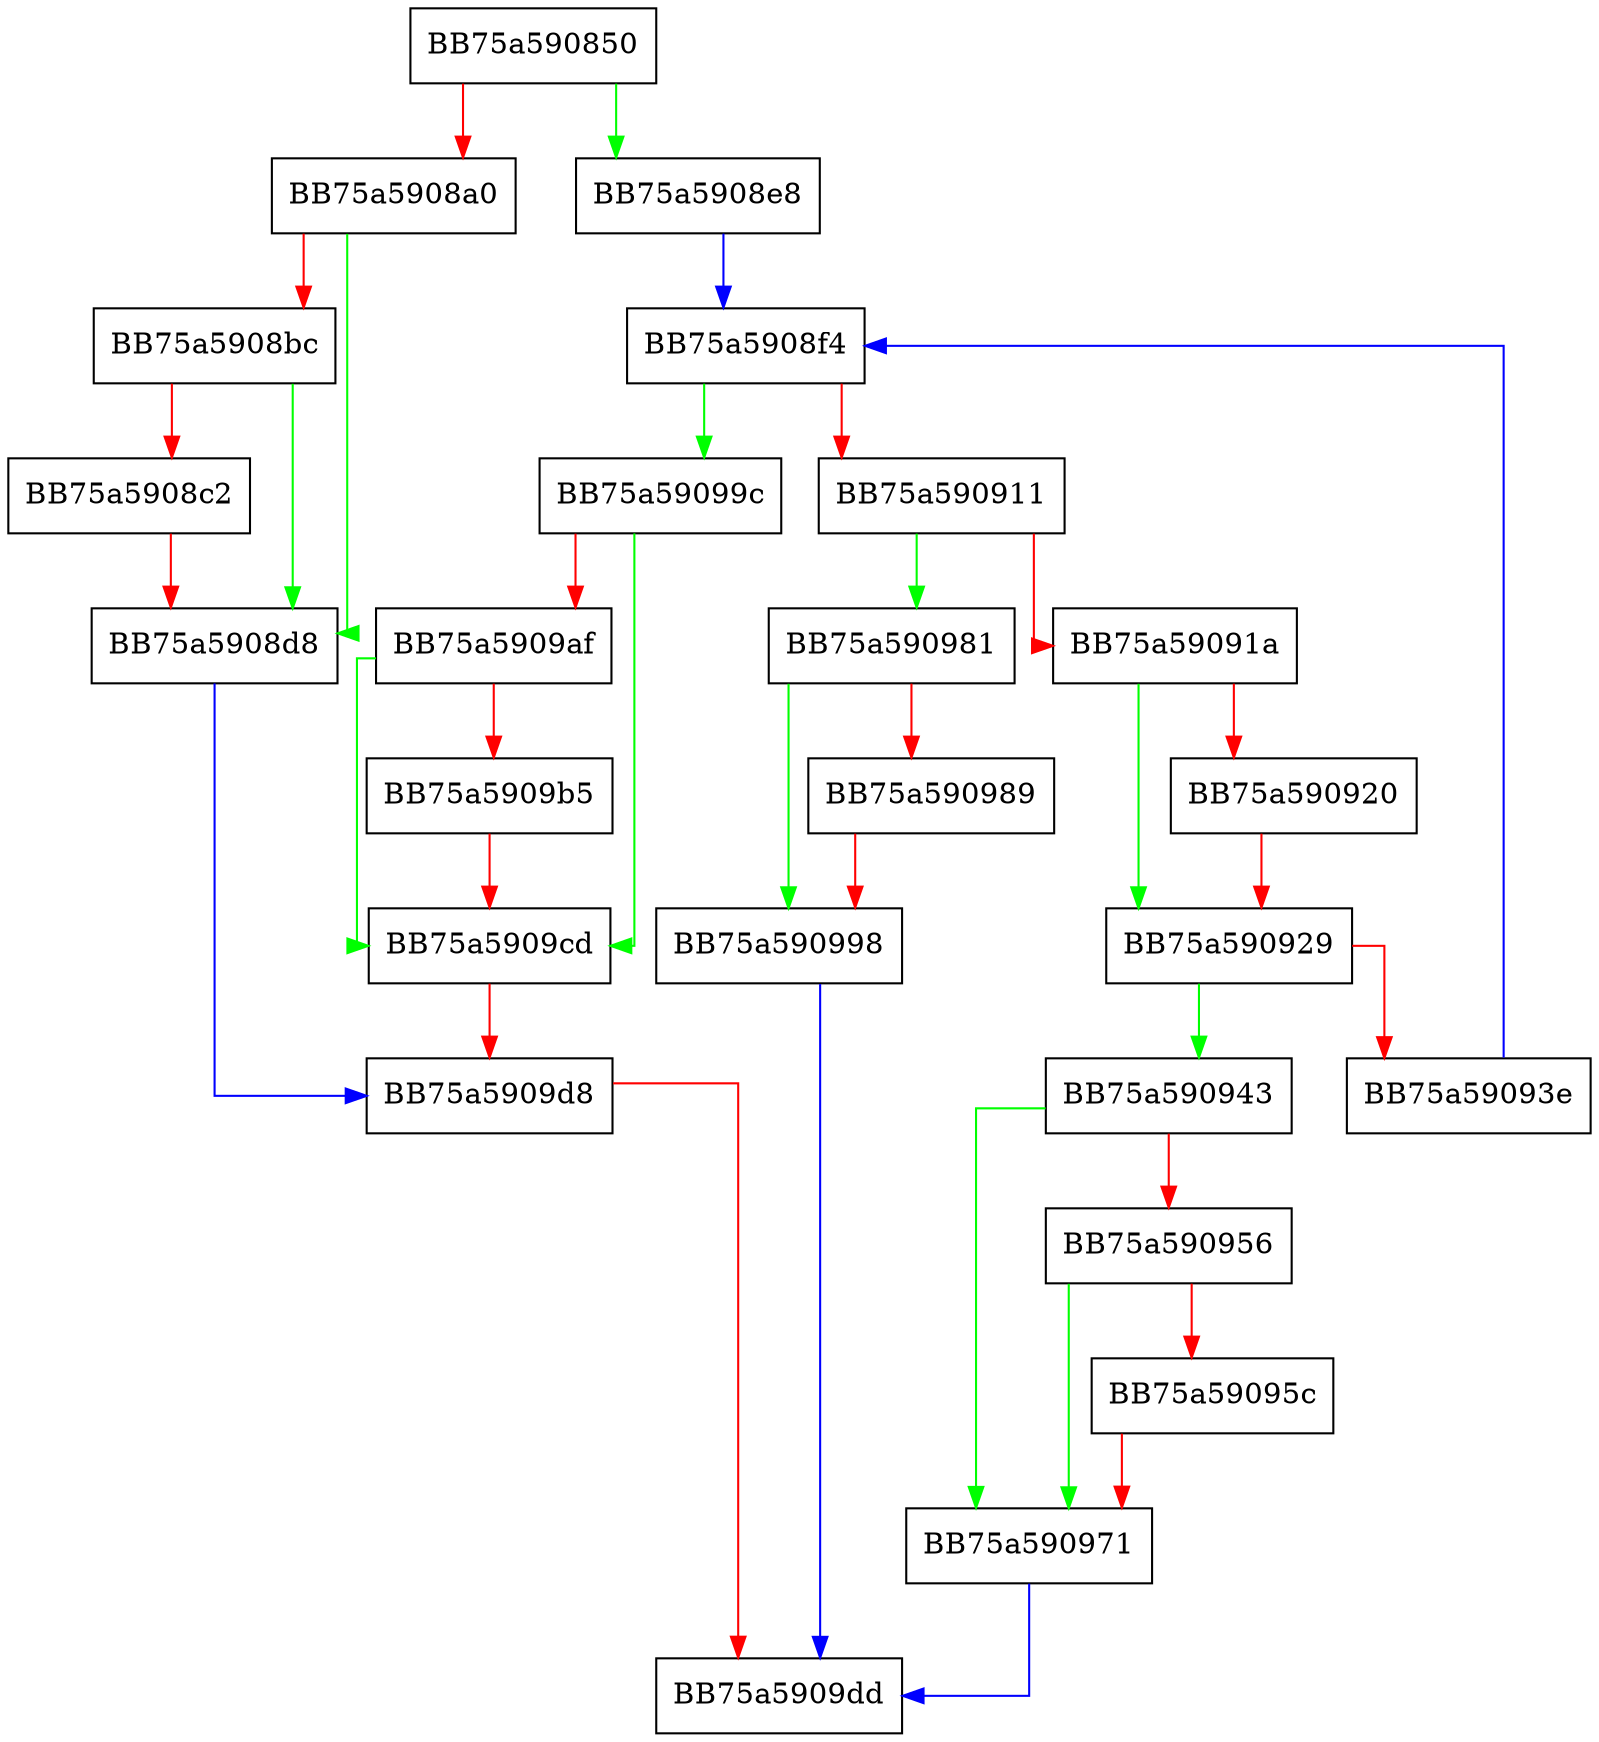 digraph GetSize {
  node [shape="box"];
  graph [splines=ortho];
  BB75a590850 -> BB75a5908e8 [color="green"];
  BB75a590850 -> BB75a5908a0 [color="red"];
  BB75a5908a0 -> BB75a5908d8 [color="green"];
  BB75a5908a0 -> BB75a5908bc [color="red"];
  BB75a5908bc -> BB75a5908d8 [color="green"];
  BB75a5908bc -> BB75a5908c2 [color="red"];
  BB75a5908c2 -> BB75a5908d8 [color="red"];
  BB75a5908d8 -> BB75a5909d8 [color="blue"];
  BB75a5908e8 -> BB75a5908f4 [color="blue"];
  BB75a5908f4 -> BB75a59099c [color="green"];
  BB75a5908f4 -> BB75a590911 [color="red"];
  BB75a590911 -> BB75a590981 [color="green"];
  BB75a590911 -> BB75a59091a [color="red"];
  BB75a59091a -> BB75a590929 [color="green"];
  BB75a59091a -> BB75a590920 [color="red"];
  BB75a590920 -> BB75a590929 [color="red"];
  BB75a590929 -> BB75a590943 [color="green"];
  BB75a590929 -> BB75a59093e [color="red"];
  BB75a59093e -> BB75a5908f4 [color="blue"];
  BB75a590943 -> BB75a590971 [color="green"];
  BB75a590943 -> BB75a590956 [color="red"];
  BB75a590956 -> BB75a590971 [color="green"];
  BB75a590956 -> BB75a59095c [color="red"];
  BB75a59095c -> BB75a590971 [color="red"];
  BB75a590971 -> BB75a5909dd [color="blue"];
  BB75a590981 -> BB75a590998 [color="green"];
  BB75a590981 -> BB75a590989 [color="red"];
  BB75a590989 -> BB75a590998 [color="red"];
  BB75a590998 -> BB75a5909dd [color="blue"];
  BB75a59099c -> BB75a5909cd [color="green"];
  BB75a59099c -> BB75a5909af [color="red"];
  BB75a5909af -> BB75a5909cd [color="green"];
  BB75a5909af -> BB75a5909b5 [color="red"];
  BB75a5909b5 -> BB75a5909cd [color="red"];
  BB75a5909cd -> BB75a5909d8 [color="red"];
  BB75a5909d8 -> BB75a5909dd [color="red"];
}